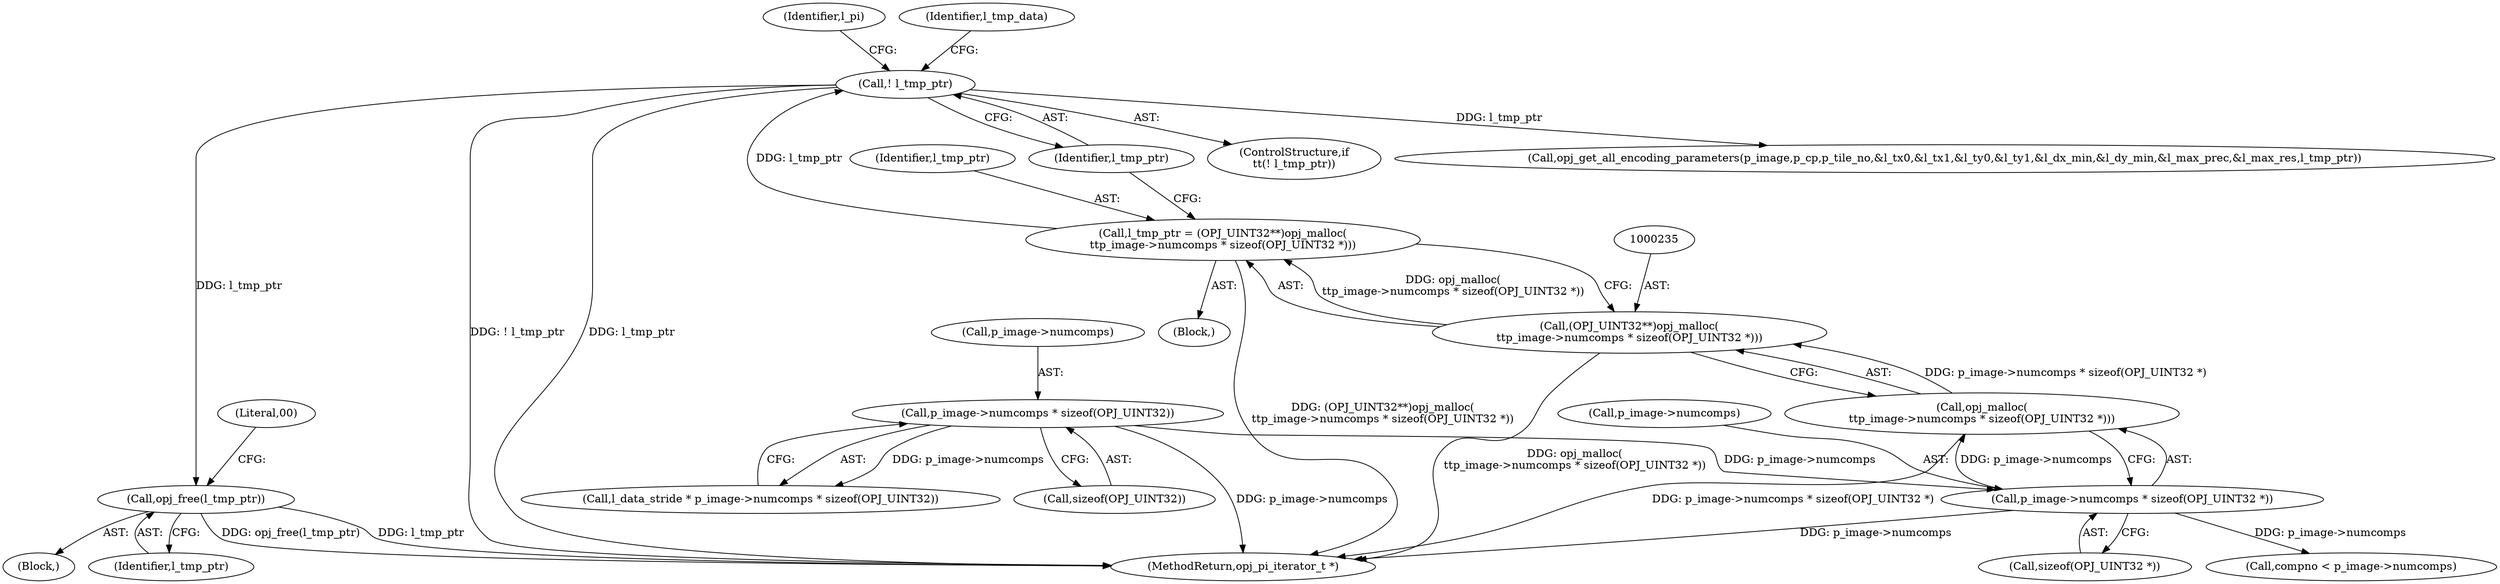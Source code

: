 digraph "0_openjpeg_ef01f18dfc6780b776d0674ed3e7415c6ef54d24@API" {
"1000263" [label="(Call,opj_free(l_tmp_ptr))"];
"1000244" [label="(Call,! l_tmp_ptr)"];
"1000232" [label="(Call,l_tmp_ptr = (OPJ_UINT32**)opj_malloc(\n\t\tp_image->numcomps * sizeof(OPJ_UINT32 *)))"];
"1000234" [label="(Call,(OPJ_UINT32**)opj_malloc(\n\t\tp_image->numcomps * sizeof(OPJ_UINT32 *)))"];
"1000236" [label="(Call,opj_malloc(\n\t\tp_image->numcomps * sizeof(OPJ_UINT32 *)))"];
"1000237" [label="(Call,p_image->numcomps * sizeof(OPJ_UINT32 *))"];
"1000220" [label="(Call,p_image->numcomps * sizeof(OPJ_UINT32))"];
"1000238" [label="(Call,p_image->numcomps)"];
"1000241" [label="(Call,sizeof(OPJ_UINT32 *))"];
"1000220" [label="(Call,p_image->numcomps * sizeof(OPJ_UINT32))"];
"1000263" [label="(Call,opj_free(l_tmp_ptr))"];
"1000232" [label="(Call,l_tmp_ptr = (OPJ_UINT32**)opj_malloc(\n\t\tp_image->numcomps * sizeof(OPJ_UINT32 *)))"];
"1000224" [label="(Call,sizeof(OPJ_UINT32))"];
"1000252" [label="(Identifier,l_pi)"];
"1000233" [label="(Identifier,l_tmp_ptr)"];
"1000713" [label="(MethodReturn,opj_pi_iterator_t *)"];
"1000218" [label="(Call,l_data_stride * p_image->numcomps * sizeof(OPJ_UINT32))"];
"1000266" [label="(Literal,00)"];
"1000236" [label="(Call,opj_malloc(\n\t\tp_image->numcomps * sizeof(OPJ_UINT32 *)))"];
"1000127" [label="(Block,)"];
"1000248" [label="(Identifier,l_tmp_data)"];
"1000260" [label="(Block,)"];
"1000237" [label="(Call,p_image->numcomps * sizeof(OPJ_UINT32 *))"];
"1000244" [label="(Call,! l_tmp_ptr)"];
"1000234" [label="(Call,(OPJ_UINT32**)opj_malloc(\n\t\tp_image->numcomps * sizeof(OPJ_UINT32 *)))"];
"1000221" [label="(Call,p_image->numcomps)"];
"1000264" [label="(Identifier,l_tmp_ptr)"];
"1000245" [label="(Identifier,l_tmp_ptr)"];
"1000243" [label="(ControlStructure,if\n\t\t(! l_tmp_ptr))"];
"1000274" [label="(Call,compno < p_image->numcomps)"];
"1000290" [label="(Call,opj_get_all_encoding_parameters(p_image,p_cp,p_tile_no,&l_tx0,&l_tx1,&l_ty0,&l_ty1,&l_dx_min,&l_dy_min,&l_max_prec,&l_max_res,l_tmp_ptr))"];
"1000263" -> "1000260"  [label="AST: "];
"1000263" -> "1000264"  [label="CFG: "];
"1000264" -> "1000263"  [label="AST: "];
"1000266" -> "1000263"  [label="CFG: "];
"1000263" -> "1000713"  [label="DDG: opj_free(l_tmp_ptr)"];
"1000263" -> "1000713"  [label="DDG: l_tmp_ptr"];
"1000244" -> "1000263"  [label="DDG: l_tmp_ptr"];
"1000244" -> "1000243"  [label="AST: "];
"1000244" -> "1000245"  [label="CFG: "];
"1000245" -> "1000244"  [label="AST: "];
"1000248" -> "1000244"  [label="CFG: "];
"1000252" -> "1000244"  [label="CFG: "];
"1000244" -> "1000713"  [label="DDG: ! l_tmp_ptr"];
"1000244" -> "1000713"  [label="DDG: l_tmp_ptr"];
"1000232" -> "1000244"  [label="DDG: l_tmp_ptr"];
"1000244" -> "1000290"  [label="DDG: l_tmp_ptr"];
"1000232" -> "1000127"  [label="AST: "];
"1000232" -> "1000234"  [label="CFG: "];
"1000233" -> "1000232"  [label="AST: "];
"1000234" -> "1000232"  [label="AST: "];
"1000245" -> "1000232"  [label="CFG: "];
"1000232" -> "1000713"  [label="DDG: (OPJ_UINT32**)opj_malloc(\n\t\tp_image->numcomps * sizeof(OPJ_UINT32 *))"];
"1000234" -> "1000232"  [label="DDG: opj_malloc(\n\t\tp_image->numcomps * sizeof(OPJ_UINT32 *))"];
"1000234" -> "1000236"  [label="CFG: "];
"1000235" -> "1000234"  [label="AST: "];
"1000236" -> "1000234"  [label="AST: "];
"1000234" -> "1000713"  [label="DDG: opj_malloc(\n\t\tp_image->numcomps * sizeof(OPJ_UINT32 *))"];
"1000236" -> "1000234"  [label="DDG: p_image->numcomps * sizeof(OPJ_UINT32 *)"];
"1000236" -> "1000237"  [label="CFG: "];
"1000237" -> "1000236"  [label="AST: "];
"1000236" -> "1000713"  [label="DDG: p_image->numcomps * sizeof(OPJ_UINT32 *)"];
"1000237" -> "1000236"  [label="DDG: p_image->numcomps"];
"1000237" -> "1000241"  [label="CFG: "];
"1000238" -> "1000237"  [label="AST: "];
"1000241" -> "1000237"  [label="AST: "];
"1000237" -> "1000713"  [label="DDG: p_image->numcomps"];
"1000220" -> "1000237"  [label="DDG: p_image->numcomps"];
"1000237" -> "1000274"  [label="DDG: p_image->numcomps"];
"1000220" -> "1000218"  [label="AST: "];
"1000220" -> "1000224"  [label="CFG: "];
"1000221" -> "1000220"  [label="AST: "];
"1000224" -> "1000220"  [label="AST: "];
"1000218" -> "1000220"  [label="CFG: "];
"1000220" -> "1000713"  [label="DDG: p_image->numcomps"];
"1000220" -> "1000218"  [label="DDG: p_image->numcomps"];
}

